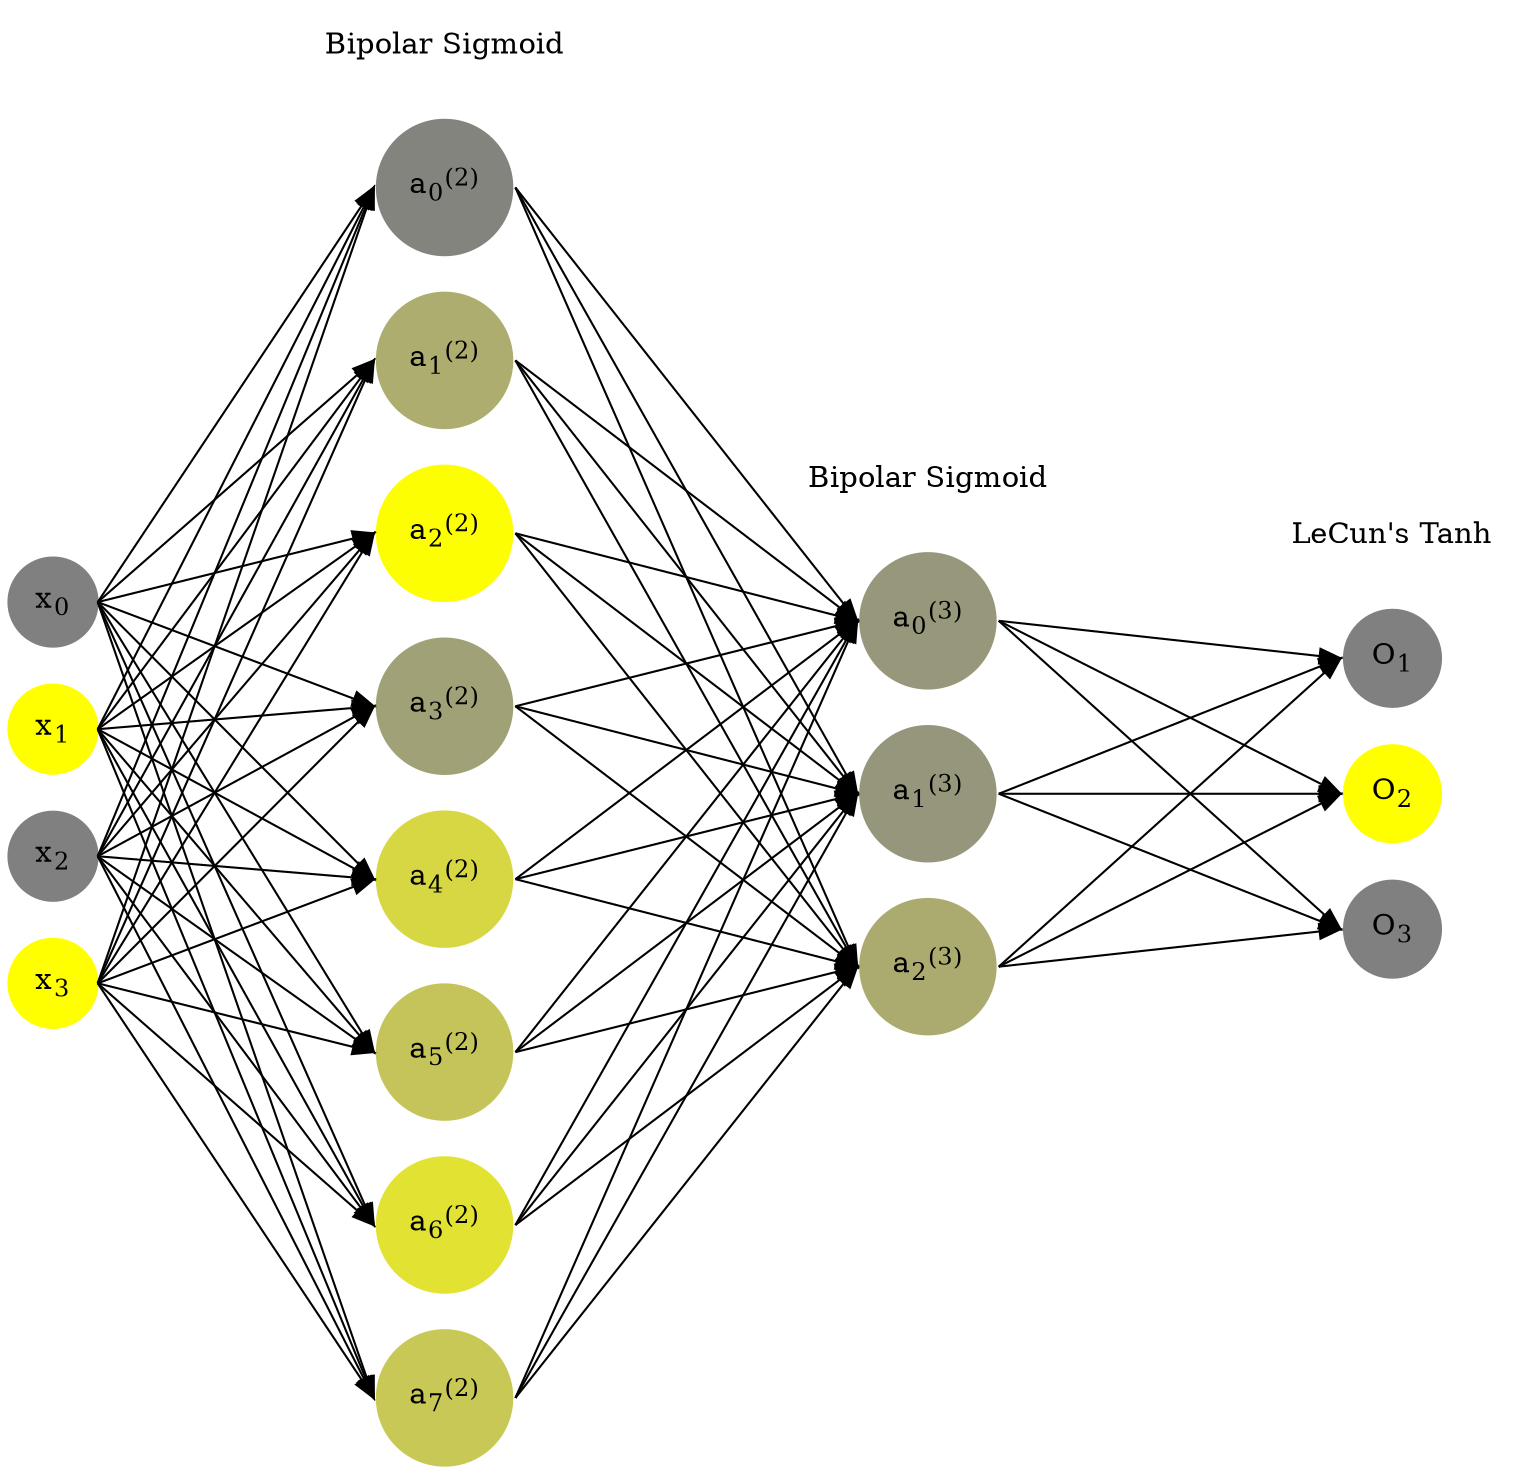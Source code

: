 digraph G {
	rankdir = LR;
	splines=false;
	edge[style=invis];
	ranksep= 1.4;
	{
	node [shape=circle, color="0.1667, 0.0, 0.5", style=filled, fillcolor="0.1667, 0.0, 0.5"];
	x0 [label=<x<sub>0</sub>>];
	}
	{
	node [shape=circle, color="0.1667, 1.0, 1.0", style=filled, fillcolor="0.1667, 1.0, 1.0"];
	x1 [label=<x<sub>1</sub>>];
	}
	{
	node [shape=circle, color="0.1667, 0.0, 0.5", style=filled, fillcolor="0.1667, 0.0, 0.5"];
	x2 [label=<x<sub>2</sub>>];
	}
	{
	node [shape=circle, color="0.1667, 1.0, 1.0", style=filled, fillcolor="0.1667, 1.0, 1.0"];
	x3 [label=<x<sub>3</sub>>];
	}
	{
	node [shape=circle, color="0.1667, 0.035761, 0.517880", style=filled, fillcolor="0.1667, 0.035761, 0.517880"];
	a02 [label=<a<sub>0</sub><sup>(2)</sup>>];
	}
	{
	node [shape=circle, color="0.1667, 0.357384, 0.678692", style=filled, fillcolor="0.1667, 0.357384, 0.678692"];
	a12 [label=<a<sub>1</sub><sup>(2)</sup>>];
	}
	{
	node [shape=circle, color="0.1667, 0.991745, 0.995872", style=filled, fillcolor="0.1667, 0.991745, 0.995872"];
	a22 [label=<a<sub>2</sub><sup>(2)</sup>>];
	}
	{
	node [shape=circle, color="0.1667, 0.265110, 0.632555", style=filled, fillcolor="0.1667, 0.265110, 0.632555"];
	a32 [label=<a<sub>3</sub><sup>(2)</sup>>];
	}
	{
	node [shape=circle, color="0.1667, 0.684187, 0.842094", style=filled, fillcolor="0.1667, 0.684187, 0.842094"];
	a42 [label=<a<sub>4</sub><sup>(2)</sup>>];
	}
	{
	node [shape=circle, color="0.1667, 0.538784, 0.769392", style=filled, fillcolor="0.1667, 0.538784, 0.769392"];
	a52 [label=<a<sub>5</sub><sup>(2)</sup>>];
	}
	{
	node [shape=circle, color="0.1667, 0.771601, 0.885801", style=filled, fillcolor="0.1667, 0.771601, 0.885801"];
	a62 [label=<a<sub>6</sub><sup>(2)</sup>>];
	}
	{
	node [shape=circle, color="0.1667, 0.568529, 0.784265", style=filled, fillcolor="0.1667, 0.568529, 0.784265"];
	a72 [label=<a<sub>7</sub><sup>(2)</sup>>];
	}
	{
	node [shape=circle, color="0.1667, 0.180491, 0.590246", style=filled, fillcolor="0.1667, 0.180491, 0.590246"];
	a03 [label=<a<sub>0</sub><sup>(3)</sup>>];
	}
	{
	node [shape=circle, color="0.1667, 0.173794, 0.586897", style=filled, fillcolor="0.1667, 0.173794, 0.586897"];
	a13 [label=<a<sub>1</sub><sup>(3)</sup>>];
	}
	{
	node [shape=circle, color="0.1667, 0.343044, 0.671522", style=filled, fillcolor="0.1667, 0.343044, 0.671522"];
	a23 [label=<a<sub>2</sub><sup>(3)</sup>>];
	}
	{
	node [shape=circle, color="0.1667, 0.0, 0.5", style=filled, fillcolor="0.1667, 0.0, 0.5"];
	O1 [label=<O<sub>1</sub>>];
	}
	{
	node [shape=circle, color="0.1667, 1.0, 1.0", style=filled, fillcolor="0.1667, 1.0, 1.0"];
	O2 [label=<O<sub>2</sub>>];
	}
	{
	node [shape=circle, color="0.1667, 0.0, 0.5", style=filled, fillcolor="0.1667, 0.0, 0.5"];
	O3 [label=<O<sub>3</sub>>];
	}
	{
	rank=same;
	x0->x1->x2->x3;
	}
	{
	rank=same;
	a02->a12->a22->a32->a42->a52->a62->a72;
	}
	{
	rank=same;
	a03->a13->a23;
	}
	{
	rank=same;
	O1->O2->O3;
	}
	l1 [shape=plaintext,label="Bipolar Sigmoid"];
	l1->a02;
	{rank=same; l1;a02};
	l2 [shape=plaintext,label="Bipolar Sigmoid"];
	l2->a03;
	{rank=same; l2;a03};
	l3 [shape=plaintext,label="LeCun's Tanh"];
	l3->O1;
	{rank=same; l3;O1};
edge[style=solid, tailport=e, headport=w];
	{x0;x1;x2;x3} -> {a02;a12;a22;a32;a42;a52;a62;a72};
	{a02;a12;a22;a32;a42;a52;a62;a72} -> {a03;a13;a23};
	{a03;a13;a23} -> {O1,O2,O3};
}